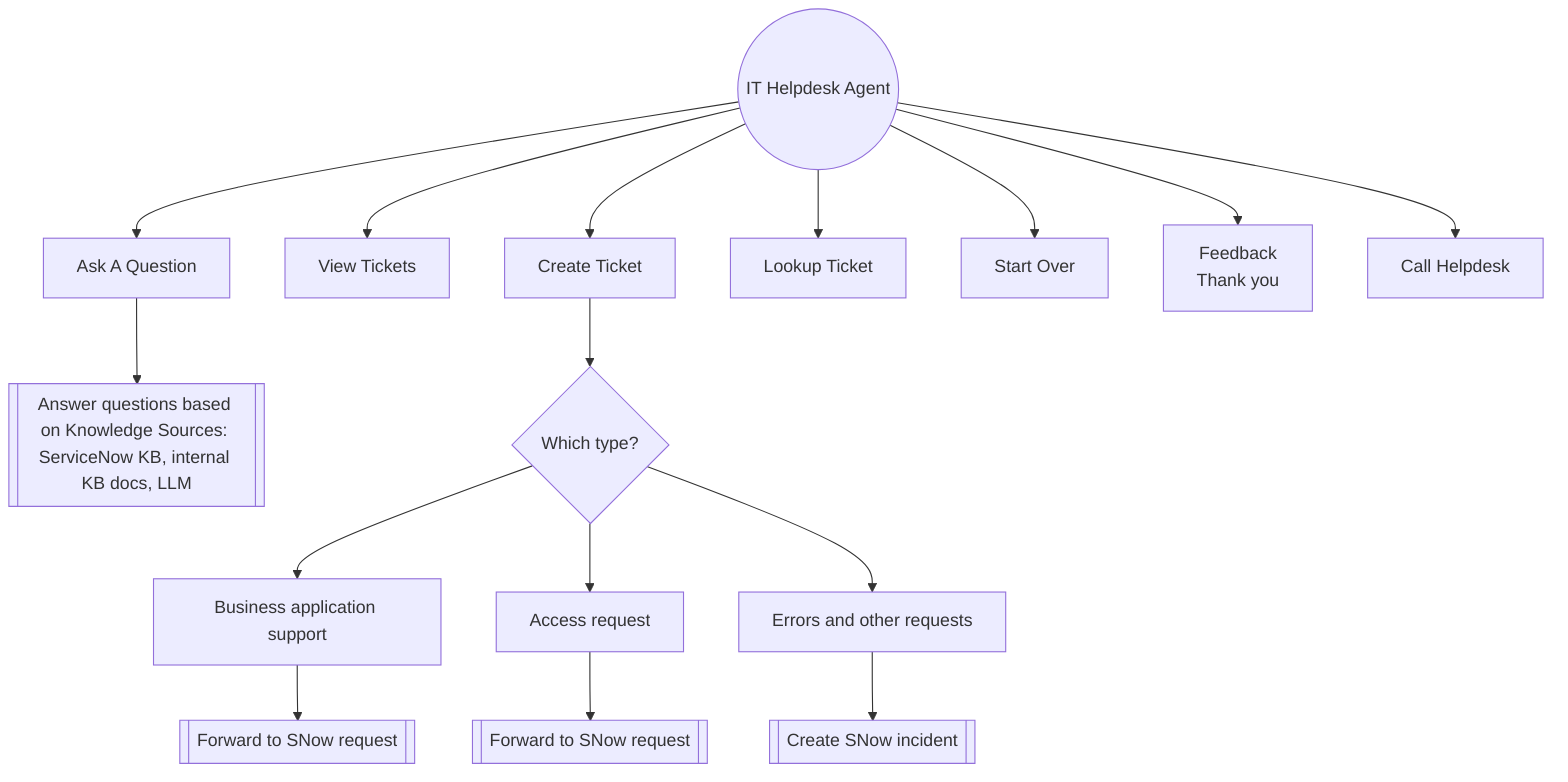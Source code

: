 flowchart TB
    A((IT Helpdesk Agent))
    A --> C["Ask A Question"]
    C --> KB[[Answer questions based on Knowledge Sources: ServiceNow KB, internal KB docs, LLM]]
    A --> N["View Tickets"]
    A --> E["Create Ticket"]
    A --> K["Lookup Ticket"]
    E --> Q{"Which type?"}
    Q --> BA["Business application support"]
    BA --> FS1[[Forward to SNow request]]
    Q --> AR["Access request"]
    AR --> FS2[[Forward to SNow request]]
    Q --> EOR["Errors and other requests"]
    EOR --> CRI[[Create SNow incident]]
    A --> L["Start Over"]
    A --> G["Feedback<br>Thank you"]
    A --> B["Call Helpdesk"]